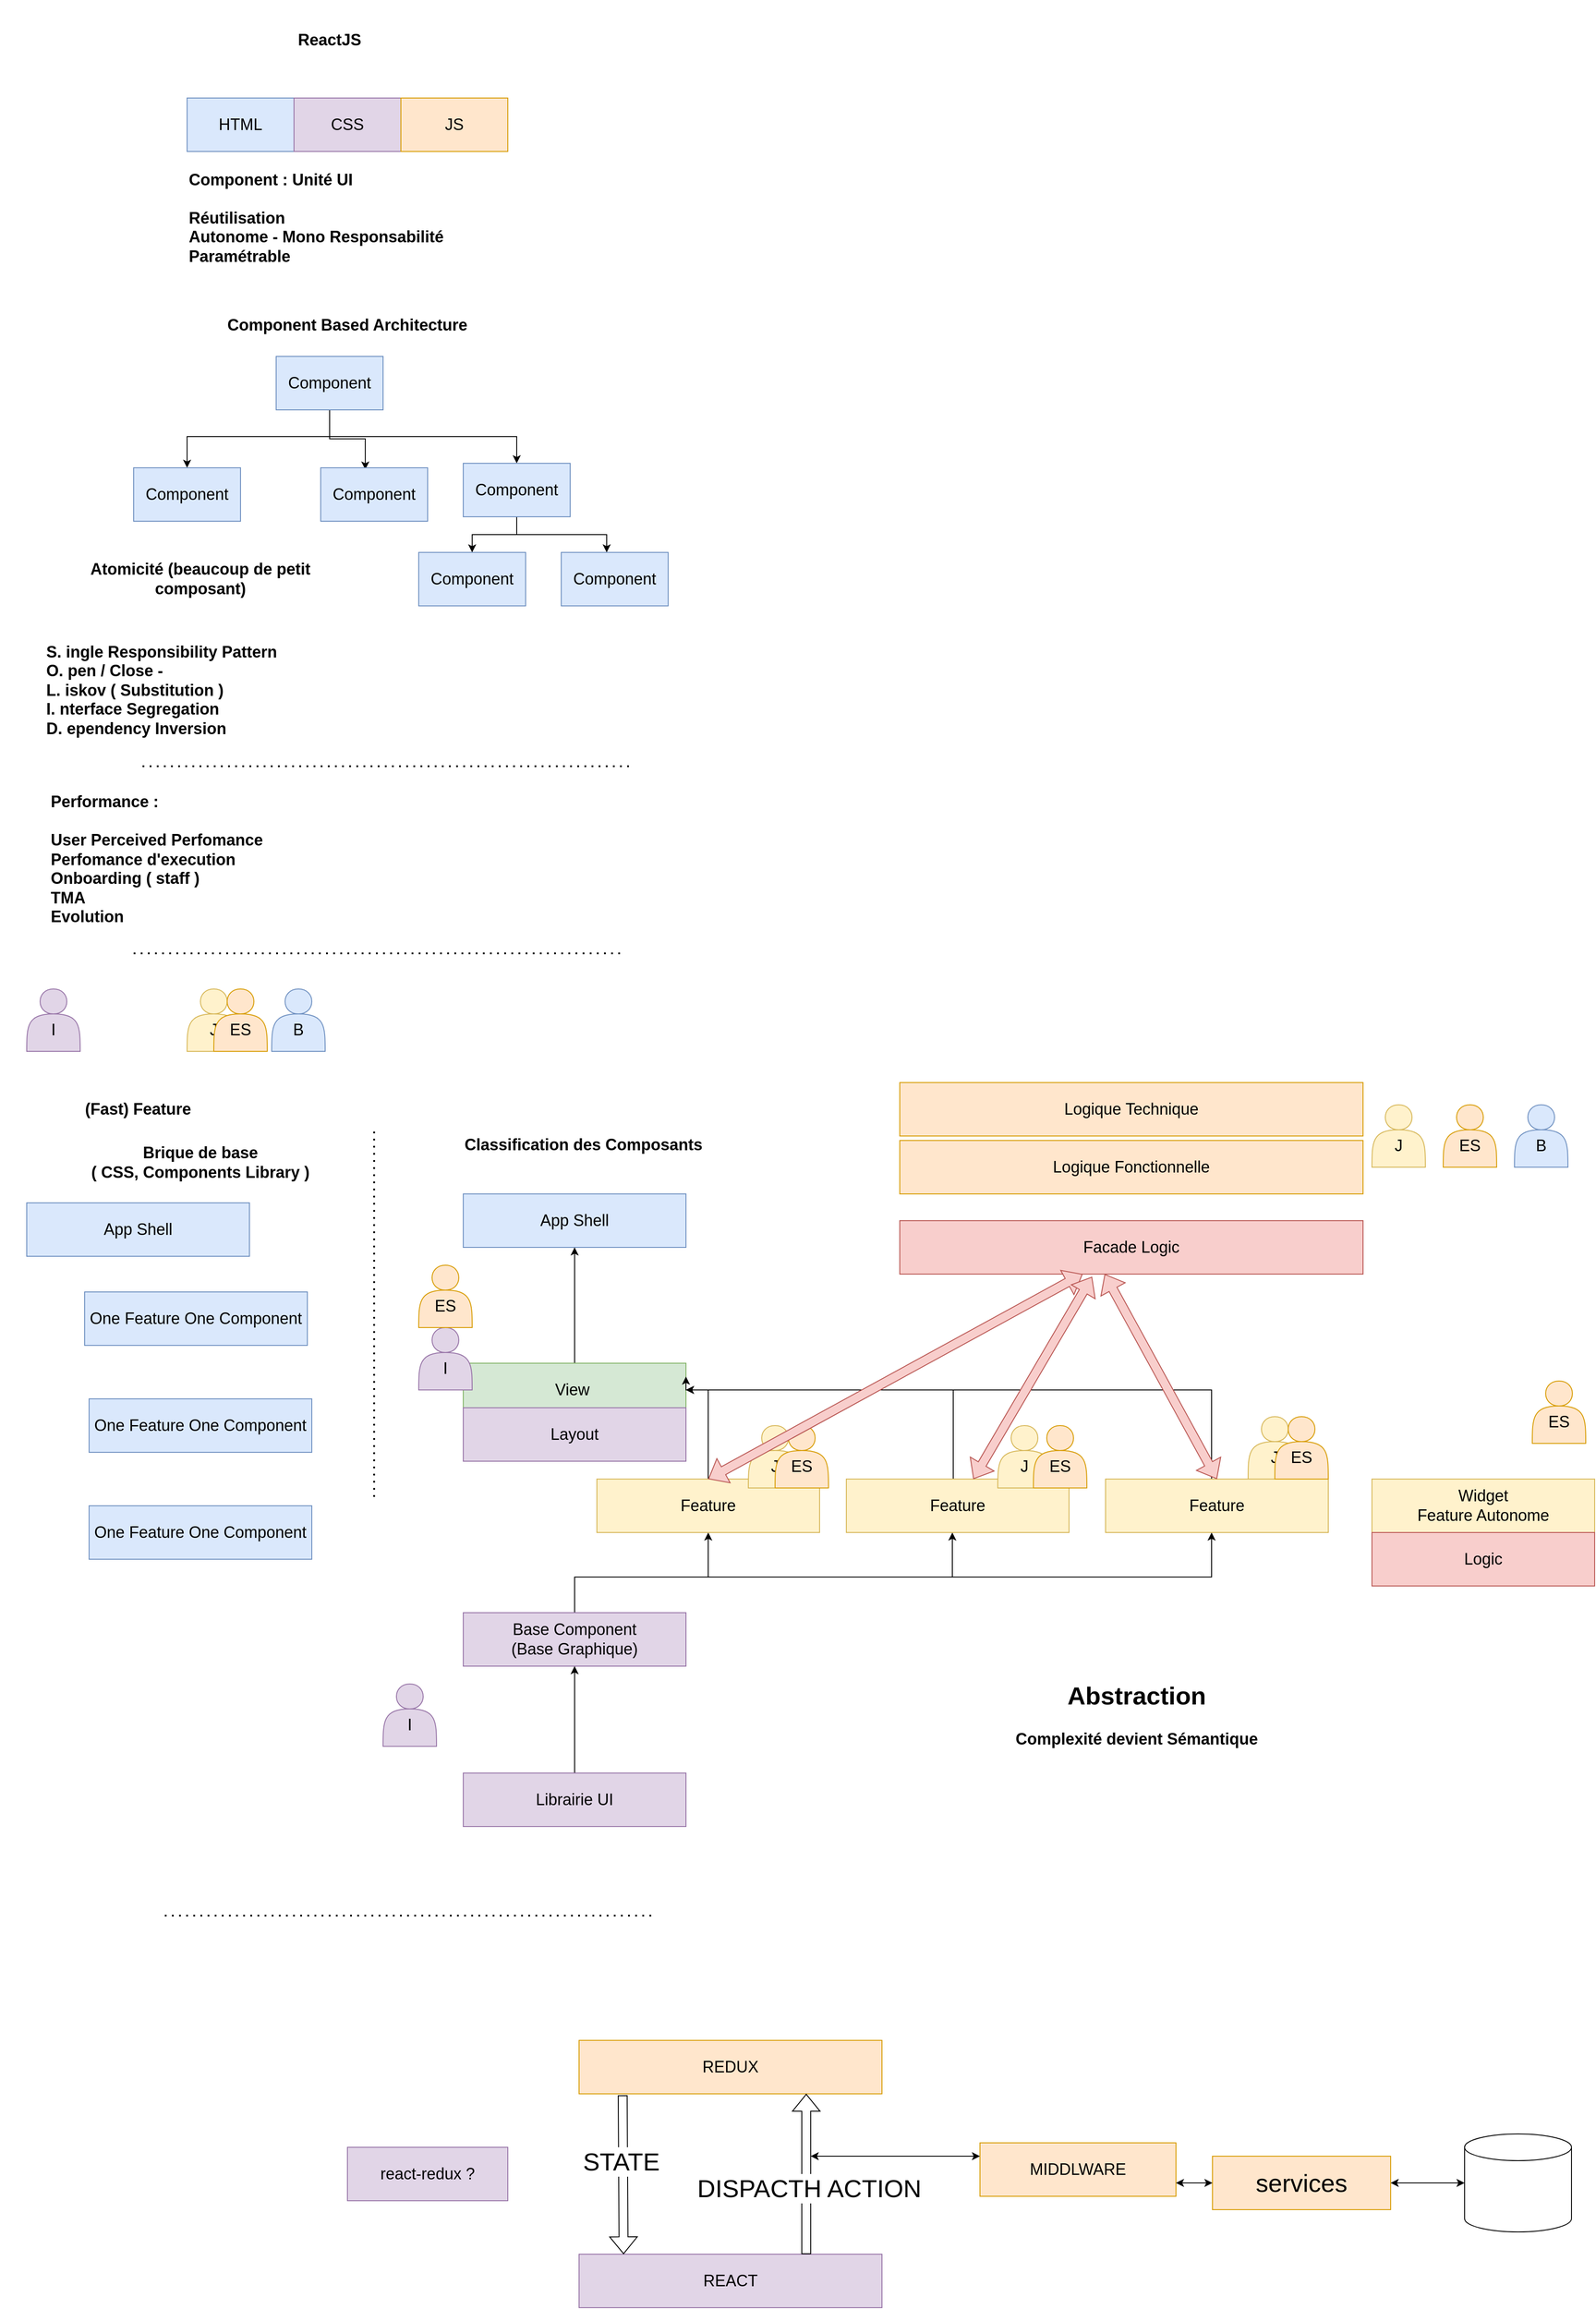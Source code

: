 <mxfile version="20.0.4" type="device"><diagram id="Sb9-hciK0uMaBPXBylCd" name="Page-1"><mxGraphModel dx="1574" dy="877" grid="1" gridSize="10" guides="1" tooltips="1" connect="1" arrows="1" fold="1" page="1" pageScale="1" pageWidth="827" pageHeight="1169" math="0" shadow="0"><root><mxCell id="0"/><mxCell id="1" parent="0"/><mxCell id="Fx3yjLIkh6VcF6RJ-yZl-1" value="ReactJS" style="text;html=1;strokeColor=none;fillColor=none;align=center;verticalAlign=middle;whiteSpace=wrap;rounded=0;fontSize=18;fontStyle=1" parent="1" vertex="1"><mxGeometry x="300" width="140" height="90" as="geometry"/></mxCell><mxCell id="Fx3yjLIkh6VcF6RJ-yZl-2" value="HTML" style="rounded=0;whiteSpace=wrap;html=1;fontSize=18;fillColor=#dae8fc;strokeColor=#6c8ebf;" parent="1" vertex="1"><mxGeometry x="210" y="110" width="120" height="60" as="geometry"/></mxCell><mxCell id="Fx3yjLIkh6VcF6RJ-yZl-3" value="CSS" style="rounded=0;whiteSpace=wrap;html=1;fontSize=18;fillColor=#e1d5e7;strokeColor=#9673a6;" parent="1" vertex="1"><mxGeometry x="330" y="110" width="120" height="60" as="geometry"/></mxCell><mxCell id="Fx3yjLIkh6VcF6RJ-yZl-4" value="JS" style="rounded=0;whiteSpace=wrap;html=1;fontSize=18;fillColor=#ffe6cc;strokeColor=#d79b00;" parent="1" vertex="1"><mxGeometry x="450" y="110" width="120" height="60" as="geometry"/></mxCell><mxCell id="Fx3yjLIkh6VcF6RJ-yZl-5" value="Component : Unité UI&lt;br&gt;&lt;br&gt;Réutilisation&lt;br&gt;Autonome - Mono Responsabilité&lt;br&gt;Paramétrable" style="text;html=1;strokeColor=none;fillColor=none;align=left;verticalAlign=middle;whiteSpace=wrap;rounded=0;fontSize=18;fontStyle=1" parent="1" vertex="1"><mxGeometry x="210" y="200" width="380" height="90" as="geometry"/></mxCell><mxCell id="Fx3yjLIkh6VcF6RJ-yZl-6" value="Component Based Architecture" style="text;html=1;strokeColor=none;fillColor=none;align=center;verticalAlign=middle;whiteSpace=wrap;rounded=0;fontSize=18;fontStyle=1" parent="1" vertex="1"><mxGeometry x="235" y="320" width="310" height="90" as="geometry"/></mxCell><mxCell id="Fx3yjLIkh6VcF6RJ-yZl-13" style="edgeStyle=orthogonalEdgeStyle;rounded=0;orthogonalLoop=1;jettySize=auto;html=1;fontSize=18;" parent="1" source="Fx3yjLIkh6VcF6RJ-yZl-7" target="Fx3yjLIkh6VcF6RJ-yZl-8" edge="1"><mxGeometry relative="1" as="geometry"><Array as="points"><mxPoint x="370" y="490"/><mxPoint x="210" y="490"/></Array></mxGeometry></mxCell><mxCell id="Fx3yjLIkh6VcF6RJ-yZl-14" style="edgeStyle=orthogonalEdgeStyle;rounded=0;orthogonalLoop=1;jettySize=auto;html=1;entryX=0.417;entryY=0.033;entryDx=0;entryDy=0;entryPerimeter=0;fontSize=18;" parent="1" source="Fx3yjLIkh6VcF6RJ-yZl-7" target="Fx3yjLIkh6VcF6RJ-yZl-9" edge="1"><mxGeometry relative="1" as="geometry"/></mxCell><mxCell id="Fx3yjLIkh6VcF6RJ-yZl-15" style="edgeStyle=orthogonalEdgeStyle;rounded=0;orthogonalLoop=1;jettySize=auto;html=1;exitX=0.5;exitY=1;exitDx=0;exitDy=0;fontSize=18;" parent="1" source="Fx3yjLIkh6VcF6RJ-yZl-7" target="Fx3yjLIkh6VcF6RJ-yZl-10" edge="1"><mxGeometry relative="1" as="geometry"><Array as="points"><mxPoint x="370" y="490"/><mxPoint x="580" y="490"/></Array></mxGeometry></mxCell><mxCell id="Fx3yjLIkh6VcF6RJ-yZl-7" value="Component" style="rounded=0;whiteSpace=wrap;html=1;fontSize=18;fillColor=#dae8fc;strokeColor=#6c8ebf;" parent="1" vertex="1"><mxGeometry x="310" y="400" width="120" height="60" as="geometry"/></mxCell><mxCell id="Fx3yjLIkh6VcF6RJ-yZl-8" value="Component" style="rounded=0;whiteSpace=wrap;html=1;fontSize=18;fillColor=#dae8fc;strokeColor=#6c8ebf;" parent="1" vertex="1"><mxGeometry x="150" y="525" width="120" height="60" as="geometry"/></mxCell><mxCell id="Fx3yjLIkh6VcF6RJ-yZl-9" value="Component" style="rounded=0;whiteSpace=wrap;html=1;fontSize=18;fillColor=#dae8fc;strokeColor=#6c8ebf;" parent="1" vertex="1"><mxGeometry x="360" y="525" width="120" height="60" as="geometry"/></mxCell><mxCell id="Fx3yjLIkh6VcF6RJ-yZl-16" style="edgeStyle=orthogonalEdgeStyle;rounded=0;orthogonalLoop=1;jettySize=auto;html=1;exitX=0.5;exitY=1;exitDx=0;exitDy=0;entryX=0.5;entryY=0;entryDx=0;entryDy=0;fontSize=18;" parent="1" source="Fx3yjLIkh6VcF6RJ-yZl-10" target="Fx3yjLIkh6VcF6RJ-yZl-11" edge="1"><mxGeometry relative="1" as="geometry"/></mxCell><mxCell id="Fx3yjLIkh6VcF6RJ-yZl-17" style="edgeStyle=orthogonalEdgeStyle;rounded=0;orthogonalLoop=1;jettySize=auto;html=1;exitX=0.5;exitY=1;exitDx=0;exitDy=0;entryX=0.425;entryY=0;entryDx=0;entryDy=0;entryPerimeter=0;fontSize=18;" parent="1" source="Fx3yjLIkh6VcF6RJ-yZl-10" target="Fx3yjLIkh6VcF6RJ-yZl-12" edge="1"><mxGeometry relative="1" as="geometry"/></mxCell><mxCell id="Fx3yjLIkh6VcF6RJ-yZl-10" value="Component" style="rounded=0;whiteSpace=wrap;html=1;fontSize=18;fillColor=#dae8fc;strokeColor=#6c8ebf;" parent="1" vertex="1"><mxGeometry x="520" y="520" width="120" height="60" as="geometry"/></mxCell><mxCell id="Fx3yjLIkh6VcF6RJ-yZl-11" value="Component" style="rounded=0;whiteSpace=wrap;html=1;fontSize=18;fillColor=#dae8fc;strokeColor=#6c8ebf;" parent="1" vertex="1"><mxGeometry x="470" y="620" width="120" height="60" as="geometry"/></mxCell><mxCell id="Fx3yjLIkh6VcF6RJ-yZl-12" value="Component" style="rounded=0;whiteSpace=wrap;html=1;fontSize=18;fillColor=#dae8fc;strokeColor=#6c8ebf;" parent="1" vertex="1"><mxGeometry x="630" y="620" width="120" height="60" as="geometry"/></mxCell><mxCell id="Fx3yjLIkh6VcF6RJ-yZl-18" value="Atomicité (beaucoup de petit composant)" style="text;html=1;strokeColor=none;fillColor=none;align=center;verticalAlign=middle;whiteSpace=wrap;rounded=0;fontSize=18;fontStyle=1" parent="1" vertex="1"><mxGeometry x="70" y="605" width="310" height="90" as="geometry"/></mxCell><mxCell id="Fx3yjLIkh6VcF6RJ-yZl-19" value="S. ingle Responsibility Pattern&lt;br&gt;O. pen / Close -&amp;nbsp;&lt;br&gt;L. iskov ( Substitution )&amp;nbsp;&lt;br&gt;I. nterface Segregation&lt;br&gt;D. ependency Inversion" style="text;html=1;strokeColor=none;fillColor=none;align=left;verticalAlign=middle;whiteSpace=wrap;rounded=0;fontSize=18;fontStyle=1" parent="1" vertex="1"><mxGeometry x="50" y="730" width="310" height="90" as="geometry"/></mxCell><mxCell id="Fx3yjLIkh6VcF6RJ-yZl-20" value="" style="endArrow=none;dashed=1;html=1;dashPattern=1 3;strokeWidth=2;rounded=0;fontSize=18;" parent="1" edge="1"><mxGeometry width="50" height="50" relative="1" as="geometry"><mxPoint x="160" y="860" as="sourcePoint"/><mxPoint x="710" y="860" as="targetPoint"/></mxGeometry></mxCell><mxCell id="Fx3yjLIkh6VcF6RJ-yZl-21" value="Performance :&lt;br&gt;&lt;br&gt;User Perceived Perfomance&lt;br&gt;Perfomance d'execution&lt;br&gt;Onboarding ( staff )&amp;nbsp;&lt;br&gt;TMA&lt;br&gt;Evolution" style="text;html=1;strokeColor=none;fillColor=none;align=left;verticalAlign=middle;whiteSpace=wrap;rounded=0;fontSize=18;fontStyle=1" parent="1" vertex="1"><mxGeometry x="55" y="880" width="310" height="170" as="geometry"/></mxCell><mxCell id="Fx3yjLIkh6VcF6RJ-yZl-22" value="" style="endArrow=none;dashed=1;html=1;dashPattern=1 3;strokeWidth=2;rounded=0;fontSize=18;" parent="1" edge="1"><mxGeometry width="50" height="50" relative="1" as="geometry"><mxPoint x="150" y="1070" as="sourcePoint"/><mxPoint x="700" y="1070" as="targetPoint"/></mxGeometry></mxCell><mxCell id="Fx3yjLIkh6VcF6RJ-yZl-23" value="&lt;br&gt;J" style="shape=actor;whiteSpace=wrap;html=1;fontSize=18;fillColor=#fff2cc;strokeColor=#d6b656;" parent="1" vertex="1"><mxGeometry x="210" y="1110" width="60" height="70" as="geometry"/></mxCell><mxCell id="Fx3yjLIkh6VcF6RJ-yZl-24" value="&lt;br&gt;I" style="shape=actor;whiteSpace=wrap;html=1;fontSize=18;fillColor=#e1d5e7;strokeColor=#9673a6;" parent="1" vertex="1"><mxGeometry x="30" y="1110" width="60" height="70" as="geometry"/></mxCell><mxCell id="Fx3yjLIkh6VcF6RJ-yZl-25" value="&lt;br&gt;ES" style="shape=actor;whiteSpace=wrap;html=1;fontSize=18;fillColor=#ffe6cc;strokeColor=#d79b00;" parent="1" vertex="1"><mxGeometry x="240" y="1110" width="60" height="70" as="geometry"/></mxCell><mxCell id="Fx3yjLIkh6VcF6RJ-yZl-26" value="&lt;br&gt;B" style="shape=actor;whiteSpace=wrap;html=1;fontSize=18;fillColor=#dae8fc;strokeColor=#6c8ebf;" parent="1" vertex="1"><mxGeometry x="305" y="1110" width="60" height="70" as="geometry"/></mxCell><mxCell id="Fx3yjLIkh6VcF6RJ-yZl-27" value="Classification des Composants" style="text;html=1;strokeColor=none;fillColor=none;align=center;verticalAlign=middle;whiteSpace=wrap;rounded=0;fontSize=18;fontStyle=1" parent="1" vertex="1"><mxGeometry x="500" y="1240" width="310" height="90" as="geometry"/></mxCell><mxCell id="Fx3yjLIkh6VcF6RJ-yZl-28" value="(Fast) Feature" style="text;html=1;strokeColor=none;fillColor=none;align=center;verticalAlign=middle;whiteSpace=wrap;rounded=0;fontSize=18;fontStyle=1" parent="1" vertex="1"><mxGeometry y="1200" width="310" height="90" as="geometry"/></mxCell><mxCell id="Fx3yjLIkh6VcF6RJ-yZl-29" value="" style="endArrow=none;dashed=1;html=1;dashPattern=1 3;strokeWidth=2;rounded=0;fontSize=18;" parent="1" edge="1"><mxGeometry width="50" height="50" relative="1" as="geometry"><mxPoint x="420" y="1680" as="sourcePoint"/><mxPoint x="420" y="1270" as="targetPoint"/></mxGeometry></mxCell><mxCell id="Fx3yjLIkh6VcF6RJ-yZl-30" value="Brique de base &lt;br&gt;( CSS, Components Library )" style="text;html=1;strokeColor=none;fillColor=none;align=center;verticalAlign=middle;whiteSpace=wrap;rounded=0;fontSize=18;fontStyle=1" parent="1" vertex="1"><mxGeometry x="100" y="1260" width="250" height="90" as="geometry"/></mxCell><mxCell id="Fx3yjLIkh6VcF6RJ-yZl-31" value="One Feature One Component" style="rounded=0;whiteSpace=wrap;html=1;fontSize=18;fillColor=#dae8fc;strokeColor=#6c8ebf;" parent="1" vertex="1"><mxGeometry x="95" y="1450" width="250" height="60" as="geometry"/></mxCell><mxCell id="Fx3yjLIkh6VcF6RJ-yZl-32" value="One Feature One Component" style="rounded=0;whiteSpace=wrap;html=1;fontSize=18;fillColor=#dae8fc;strokeColor=#6c8ebf;" parent="1" vertex="1"><mxGeometry x="100" y="1570" width="250" height="60" as="geometry"/></mxCell><mxCell id="Fx3yjLIkh6VcF6RJ-yZl-33" value="One Feature One Component" style="rounded=0;whiteSpace=wrap;html=1;fontSize=18;fillColor=#dae8fc;strokeColor=#6c8ebf;" parent="1" vertex="1"><mxGeometry x="100" y="1690" width="250" height="60" as="geometry"/></mxCell><mxCell id="Fx3yjLIkh6VcF6RJ-yZl-34" value="App Shell" style="rounded=0;whiteSpace=wrap;html=1;fontSize=18;fillColor=#dae8fc;strokeColor=#6c8ebf;" parent="1" vertex="1"><mxGeometry x="30" y="1350" width="250" height="60" as="geometry"/></mxCell><mxCell id="Fx3yjLIkh6VcF6RJ-yZl-35" value="App Shell" style="rounded=0;whiteSpace=wrap;html=1;fontSize=18;fillColor=#dae8fc;strokeColor=#6c8ebf;" parent="1" vertex="1"><mxGeometry x="520" y="1340" width="250" height="60" as="geometry"/></mxCell><mxCell id="Fx3yjLIkh6VcF6RJ-yZl-42" style="edgeStyle=orthogonalEdgeStyle;rounded=0;orthogonalLoop=1;jettySize=auto;html=1;entryX=0.5;entryY=1;entryDx=0;entryDy=0;fontSize=18;" parent="1" source="Fx3yjLIkh6VcF6RJ-yZl-36" target="Fx3yjLIkh6VcF6RJ-yZl-41" edge="1"><mxGeometry relative="1" as="geometry"><Array as="points"><mxPoint x="645" y="1770"/><mxPoint x="795" y="1770"/></Array></mxGeometry></mxCell><mxCell id="Fx3yjLIkh6VcF6RJ-yZl-44" style="edgeStyle=orthogonalEdgeStyle;rounded=0;orthogonalLoop=1;jettySize=auto;html=1;entryX=0.476;entryY=1;entryDx=0;entryDy=0;entryPerimeter=0;fontSize=18;" parent="1" source="Fx3yjLIkh6VcF6RJ-yZl-36" target="Fx3yjLIkh6VcF6RJ-yZl-43" edge="1"><mxGeometry relative="1" as="geometry"><Array as="points"><mxPoint x="645" y="1770"/><mxPoint x="1069" y="1770"/></Array></mxGeometry></mxCell><mxCell id="Fx3yjLIkh6VcF6RJ-yZl-52" style="edgeStyle=orthogonalEdgeStyle;rounded=0;orthogonalLoop=1;jettySize=auto;html=1;exitX=0.5;exitY=0;exitDx=0;exitDy=0;entryX=0.476;entryY=1;entryDx=0;entryDy=0;entryPerimeter=0;fontSize=18;" parent="1" source="Fx3yjLIkh6VcF6RJ-yZl-36" target="Fx3yjLIkh6VcF6RJ-yZl-51" edge="1"><mxGeometry relative="1" as="geometry"><Array as="points"><mxPoint x="645" y="1770"/><mxPoint x="1360" y="1770"/></Array></mxGeometry></mxCell><mxCell id="Fx3yjLIkh6VcF6RJ-yZl-36" value="Base Component&lt;br&gt;(Base Graphique)" style="rounded=0;whiteSpace=wrap;html=1;fontSize=18;fillColor=#e1d5e7;strokeColor=#9673a6;" parent="1" vertex="1"><mxGeometry x="520" y="1810" width="250" height="60" as="geometry"/></mxCell><mxCell id="Fx3yjLIkh6VcF6RJ-yZl-38" style="edgeStyle=orthogonalEdgeStyle;rounded=0;orthogonalLoop=1;jettySize=auto;html=1;entryX=0.5;entryY=1;entryDx=0;entryDy=0;fontSize=18;" parent="1" source="Fx3yjLIkh6VcF6RJ-yZl-37" target="Fx3yjLIkh6VcF6RJ-yZl-36" edge="1"><mxGeometry relative="1" as="geometry"/></mxCell><mxCell id="Fx3yjLIkh6VcF6RJ-yZl-37" value="Librairie UI" style="rounded=0;whiteSpace=wrap;html=1;fontSize=18;fillColor=#e1d5e7;strokeColor=#9673a6;" parent="1" vertex="1"><mxGeometry x="520" y="1990" width="250" height="60" as="geometry"/></mxCell><mxCell id="Fx3yjLIkh6VcF6RJ-yZl-39" value="&lt;br&gt;I" style="shape=actor;whiteSpace=wrap;html=1;fontSize=18;fillColor=#e1d5e7;strokeColor=#9673a6;" parent="1" vertex="1"><mxGeometry x="430" y="1890" width="60" height="70" as="geometry"/></mxCell><mxCell id="Fx3yjLIkh6VcF6RJ-yZl-47" style="edgeStyle=orthogonalEdgeStyle;rounded=0;orthogonalLoop=1;jettySize=auto;html=1;entryX=0.5;entryY=1;entryDx=0;entryDy=0;fontSize=18;" parent="1" source="Fx3yjLIkh6VcF6RJ-yZl-40" target="Fx3yjLIkh6VcF6RJ-yZl-35" edge="1"><mxGeometry relative="1" as="geometry"/></mxCell><mxCell id="Fx3yjLIkh6VcF6RJ-yZl-40" value="View&amp;nbsp;" style="rounded=0;whiteSpace=wrap;html=1;fontSize=18;fillColor=#d5e8d4;strokeColor=#82b366;" parent="1" vertex="1"><mxGeometry x="520" y="1530" width="250" height="60" as="geometry"/></mxCell><mxCell id="Fx3yjLIkh6VcF6RJ-yZl-45" style="edgeStyle=orthogonalEdgeStyle;rounded=0;orthogonalLoop=1;jettySize=auto;html=1;entryX=1;entryY=0.5;entryDx=0;entryDy=0;fontSize=18;" parent="1" source="Fx3yjLIkh6VcF6RJ-yZl-41" target="Fx3yjLIkh6VcF6RJ-yZl-40" edge="1"><mxGeometry relative="1" as="geometry"/></mxCell><mxCell id="Fx3yjLIkh6VcF6RJ-yZl-41" value="Feature" style="rounded=0;whiteSpace=wrap;html=1;fontSize=18;fillColor=#fff2cc;strokeColor=#d6b656;" parent="1" vertex="1"><mxGeometry x="670" y="1660" width="250" height="60" as="geometry"/></mxCell><mxCell id="Fx3yjLIkh6VcF6RJ-yZl-46" style="edgeStyle=orthogonalEdgeStyle;rounded=0;orthogonalLoop=1;jettySize=auto;html=1;entryX=1;entryY=0.5;entryDx=0;entryDy=0;fontSize=18;" parent="1" source="Fx3yjLIkh6VcF6RJ-yZl-43" target="Fx3yjLIkh6VcF6RJ-yZl-40" edge="1"><mxGeometry relative="1" as="geometry"><Array as="points"><mxPoint x="1070" y="1560"/></Array></mxGeometry></mxCell><mxCell id="Fx3yjLIkh6VcF6RJ-yZl-43" value="Feature" style="rounded=0;whiteSpace=wrap;html=1;fontSize=18;fillColor=#fff2cc;strokeColor=#d6b656;" parent="1" vertex="1"><mxGeometry x="950" y="1660" width="250" height="60" as="geometry"/></mxCell><mxCell id="Fx3yjLIkh6VcF6RJ-yZl-48" value="&lt;br&gt;I" style="shape=actor;whiteSpace=wrap;html=1;fontSize=18;fillColor=#e1d5e7;strokeColor=#9673a6;" parent="1" vertex="1"><mxGeometry x="470" y="1490" width="60" height="70" as="geometry"/></mxCell><mxCell id="Fx3yjLIkh6VcF6RJ-yZl-49" value="Layout" style="rounded=0;whiteSpace=wrap;html=1;fontSize=18;fillColor=#e1d5e7;strokeColor=#9673a6;" parent="1" vertex="1"><mxGeometry x="520" y="1580" width="250" height="60" as="geometry"/></mxCell><mxCell id="Fx3yjLIkh6VcF6RJ-yZl-50" value="&lt;br&gt;ES" style="shape=actor;whiteSpace=wrap;html=1;fontSize=18;fillColor=#ffe6cc;strokeColor=#d79b00;" parent="1" vertex="1"><mxGeometry x="470" y="1420" width="60" height="70" as="geometry"/></mxCell><mxCell id="Fx3yjLIkh6VcF6RJ-yZl-53" style="edgeStyle=orthogonalEdgeStyle;rounded=0;orthogonalLoop=1;jettySize=auto;html=1;entryX=1;entryY=0.25;entryDx=0;entryDy=0;fontSize=18;" parent="1" source="Fx3yjLIkh6VcF6RJ-yZl-51" target="Fx3yjLIkh6VcF6RJ-yZl-40" edge="1"><mxGeometry relative="1" as="geometry"><Array as="points"><mxPoint x="1360" y="1560"/><mxPoint x="770" y="1560"/></Array></mxGeometry></mxCell><mxCell id="Fx3yjLIkh6VcF6RJ-yZl-51" value="Feature" style="rounded=0;whiteSpace=wrap;html=1;fontSize=18;fillColor=#fff2cc;strokeColor=#d6b656;" parent="1" vertex="1"><mxGeometry x="1241" y="1660" width="250" height="60" as="geometry"/></mxCell><mxCell id="Fx3yjLIkh6VcF6RJ-yZl-54" value="Widget &lt;br&gt;Feature Autonome" style="rounded=0;whiteSpace=wrap;html=1;fontSize=18;fillColor=#fff2cc;strokeColor=#d6b656;" parent="1" vertex="1"><mxGeometry x="1540" y="1660" width="250" height="60" as="geometry"/></mxCell><mxCell id="Fx3yjLIkh6VcF6RJ-yZl-55" value="&lt;br&gt;ES" style="shape=actor;whiteSpace=wrap;html=1;fontSize=18;fillColor=#ffe6cc;strokeColor=#d79b00;" parent="1" vertex="1"><mxGeometry x="1720" y="1550" width="60" height="70" as="geometry"/></mxCell><mxCell id="Fx3yjLIkh6VcF6RJ-yZl-56" value="Logic" style="rounded=0;whiteSpace=wrap;html=1;fontSize=18;fillColor=#f8cecc;strokeColor=#b85450;" parent="1" vertex="1"><mxGeometry x="1540" y="1720" width="250" height="60" as="geometry"/></mxCell><mxCell id="Fx3yjLIkh6VcF6RJ-yZl-57" value="Facade Logic" style="rounded=0;whiteSpace=wrap;html=1;fontSize=18;fillColor=#f8cecc;strokeColor=#b85450;" parent="1" vertex="1"><mxGeometry x="1010" y="1370" width="520" height="60" as="geometry"/></mxCell><mxCell id="Fx3yjLIkh6VcF6RJ-yZl-58" value="&lt;br&gt;J" style="shape=actor;whiteSpace=wrap;html=1;fontSize=18;fillColor=#fff2cc;strokeColor=#d6b656;" parent="1" vertex="1"><mxGeometry x="840" y="1600" width="60" height="70" as="geometry"/></mxCell><mxCell id="Fx3yjLIkh6VcF6RJ-yZl-59" value="&lt;br&gt;ES" style="shape=actor;whiteSpace=wrap;html=1;fontSize=18;fillColor=#ffe6cc;strokeColor=#d79b00;" parent="1" vertex="1"><mxGeometry x="870" y="1600" width="60" height="70" as="geometry"/></mxCell><mxCell id="Fx3yjLIkh6VcF6RJ-yZl-60" value="&lt;br&gt;J" style="shape=actor;whiteSpace=wrap;html=1;fontSize=18;fillColor=#fff2cc;strokeColor=#d6b656;" parent="1" vertex="1"><mxGeometry x="1120" y="1600" width="60" height="70" as="geometry"/></mxCell><mxCell id="Fx3yjLIkh6VcF6RJ-yZl-61" value="&lt;br&gt;ES" style="shape=actor;whiteSpace=wrap;html=1;fontSize=18;fillColor=#ffe6cc;strokeColor=#d79b00;" parent="1" vertex="1"><mxGeometry x="1160" y="1600" width="60" height="70" as="geometry"/></mxCell><mxCell id="Fx3yjLIkh6VcF6RJ-yZl-62" value="&lt;br&gt;J" style="shape=actor;whiteSpace=wrap;html=1;fontSize=18;fillColor=#fff2cc;strokeColor=#d6b656;" parent="1" vertex="1"><mxGeometry x="1401" y="1590" width="60" height="70" as="geometry"/></mxCell><mxCell id="Fx3yjLIkh6VcF6RJ-yZl-63" value="&lt;br&gt;ES" style="shape=actor;whiteSpace=wrap;html=1;fontSize=18;fillColor=#ffe6cc;strokeColor=#d79b00;" parent="1" vertex="1"><mxGeometry x="1431" y="1590" width="60" height="70" as="geometry"/></mxCell><mxCell id="Fx3yjLIkh6VcF6RJ-yZl-64" value="Logique Fonctionnelle" style="rounded=0;whiteSpace=wrap;html=1;fontSize=18;fillColor=#ffe6cc;strokeColor=#d79b00;" parent="1" vertex="1"><mxGeometry x="1010" y="1280" width="520" height="60" as="geometry"/></mxCell><mxCell id="Fx3yjLIkh6VcF6RJ-yZl-65" value="Logique Technique" style="rounded=0;whiteSpace=wrap;html=1;fontSize=18;fillColor=#ffe6cc;strokeColor=#d79b00;" parent="1" vertex="1"><mxGeometry x="1010" y="1215" width="520" height="60" as="geometry"/></mxCell><mxCell id="Fx3yjLIkh6VcF6RJ-yZl-66" value="&lt;br&gt;ES" style="shape=actor;whiteSpace=wrap;html=1;fontSize=18;fillColor=#ffe6cc;strokeColor=#d79b00;" parent="1" vertex="1"><mxGeometry x="1620" y="1240" width="60" height="70" as="geometry"/></mxCell><mxCell id="Fx3yjLIkh6VcF6RJ-yZl-67" value="&lt;br&gt;B" style="shape=actor;whiteSpace=wrap;html=1;fontSize=18;fillColor=#dae8fc;strokeColor=#6c8ebf;" parent="1" vertex="1"><mxGeometry x="1700" y="1240" width="60" height="70" as="geometry"/></mxCell><mxCell id="Fx3yjLIkh6VcF6RJ-yZl-68" value="&lt;br&gt;J" style="shape=actor;whiteSpace=wrap;html=1;fontSize=18;fillColor=#fff2cc;strokeColor=#d6b656;" parent="1" vertex="1"><mxGeometry x="1540" y="1240" width="60" height="70" as="geometry"/></mxCell><mxCell id="Fx3yjLIkh6VcF6RJ-yZl-71" value="" style="shape=flexArrow;endArrow=classic;startArrow=classic;html=1;rounded=0;fontSize=18;fillColor=#f8cecc;strokeColor=#b85450;exitX=0.5;exitY=0;exitDx=0;exitDy=0;" parent="1" source="Fx3yjLIkh6VcF6RJ-yZl-41" target="Fx3yjLIkh6VcF6RJ-yZl-57" edge="1"><mxGeometry width="100" height="100" relative="1" as="geometry"><mxPoint x="970" y="1610" as="sourcePoint"/><mxPoint x="1070" y="1510" as="targetPoint"/></mxGeometry></mxCell><mxCell id="Fx3yjLIkh6VcF6RJ-yZl-72" value="" style="shape=flexArrow;endArrow=classic;startArrow=classic;html=1;rounded=0;fontSize=18;fillColor=#f8cecc;strokeColor=#b85450;entryX=0.415;entryY=1.05;entryDx=0;entryDy=0;entryPerimeter=0;" parent="1" source="Fx3yjLIkh6VcF6RJ-yZl-43" target="Fx3yjLIkh6VcF6RJ-yZl-57" edge="1"><mxGeometry width="100" height="100" relative="1" as="geometry"><mxPoint x="805" y="1670" as="sourcePoint"/><mxPoint x="1225.192" y="1440" as="targetPoint"/></mxGeometry></mxCell><mxCell id="Fx3yjLIkh6VcF6RJ-yZl-73" value="" style="shape=flexArrow;endArrow=classic;startArrow=classic;html=1;rounded=0;fontSize=18;fillColor=#f8cecc;strokeColor=#b85450;exitX=0.5;exitY=0;exitDx=0;exitDy=0;" parent="1" source="Fx3yjLIkh6VcF6RJ-yZl-51" edge="1"><mxGeometry width="100" height="100" relative="1" as="geometry"><mxPoint x="1103.023" y="1670" as="sourcePoint"/><mxPoint x="1240" y="1430" as="targetPoint"/></mxGeometry></mxCell><mxCell id="Fx3yjLIkh6VcF6RJ-yZl-74" value="&lt;font style=&quot;font-size: 28px;&quot;&gt;Abstraction&lt;br&gt;&lt;/font&gt;&lt;br&gt;Complexité devient Sémantique" style="text;html=1;strokeColor=none;fillColor=none;align=center;verticalAlign=middle;whiteSpace=wrap;rounded=0;fontSize=18;fontStyle=1" parent="1" vertex="1"><mxGeometry x="1121" y="1880" width="310" height="90" as="geometry"/></mxCell><mxCell id="AIFhksIEJNHwu2Vmg_aA-1" value="" style="endArrow=none;dashed=1;html=1;dashPattern=1 3;strokeWidth=2;rounded=0;fontSize=18;" edge="1" parent="1"><mxGeometry width="50" height="50" relative="1" as="geometry"><mxPoint x="185" y="2150" as="sourcePoint"/><mxPoint x="735" y="2150" as="targetPoint"/></mxGeometry></mxCell><mxCell id="AIFhksIEJNHwu2Vmg_aA-2" value="REACT" style="rounded=0;whiteSpace=wrap;html=1;fontSize=18;fillColor=#e1d5e7;strokeColor=#9673a6;" vertex="1" parent="1"><mxGeometry x="650" y="2530" width="340" height="60" as="geometry"/></mxCell><mxCell id="AIFhksIEJNHwu2Vmg_aA-3" value="REDUX" style="rounded=0;whiteSpace=wrap;html=1;fontSize=18;fillColor=#ffe6cc;strokeColor=#d79b00;" vertex="1" parent="1"><mxGeometry x="650" y="2290" width="340" height="60" as="geometry"/></mxCell><mxCell id="AIFhksIEJNHwu2Vmg_aA-4" value="react-redux ?" style="rounded=0;whiteSpace=wrap;html=1;fontSize=18;fillColor=#e1d5e7;strokeColor=#9673a6;" vertex="1" parent="1"><mxGeometry x="390" y="2410" width="180" height="60" as="geometry"/></mxCell><mxCell id="AIFhksIEJNHwu2Vmg_aA-5" value="" style="shape=flexArrow;endArrow=classic;html=1;rounded=0;fontSize=28;exitX=0.144;exitY=1.026;exitDx=0;exitDy=0;entryX=0.147;entryY=0;entryDx=0;entryDy=0;entryPerimeter=0;exitPerimeter=0;" edge="1" parent="1" source="AIFhksIEJNHwu2Vmg_aA-3" target="AIFhksIEJNHwu2Vmg_aA-2"><mxGeometry width="50" height="50" relative="1" as="geometry"><mxPoint x="930" y="2390" as="sourcePoint"/><mxPoint x="980" y="2340" as="targetPoint"/></mxGeometry></mxCell><mxCell id="AIFhksIEJNHwu2Vmg_aA-6" value="STATE" style="edgeLabel;html=1;align=center;verticalAlign=middle;resizable=0;points=[];fontSize=28;" vertex="1" connectable="0" parent="AIFhksIEJNHwu2Vmg_aA-5"><mxGeometry x="-0.173" y="-3" relative="1" as="geometry"><mxPoint as="offset"/></mxGeometry></mxCell><mxCell id="AIFhksIEJNHwu2Vmg_aA-7" value="" style="shape=flexArrow;endArrow=classic;html=1;rounded=0;fontSize=28;exitX=0.75;exitY=0;exitDx=0;exitDy=0;entryX=0.75;entryY=1;entryDx=0;entryDy=0;" edge="1" parent="1" source="AIFhksIEJNHwu2Vmg_aA-2" target="AIFhksIEJNHwu2Vmg_aA-3"><mxGeometry width="50" height="50" relative="1" as="geometry"><mxPoint x="830" y="2360.0" as="sourcePoint"/><mxPoint x="830" y="2540.0" as="targetPoint"/></mxGeometry></mxCell><mxCell id="AIFhksIEJNHwu2Vmg_aA-8" value="DISPACTH ACTION" style="edgeLabel;html=1;align=center;verticalAlign=middle;resizable=0;points=[];fontSize=28;" vertex="1" connectable="0" parent="AIFhksIEJNHwu2Vmg_aA-7"><mxGeometry x="-0.173" y="-3" relative="1" as="geometry"><mxPoint as="offset"/></mxGeometry></mxCell><mxCell id="AIFhksIEJNHwu2Vmg_aA-9" value="MIDDLWARE" style="rounded=0;whiteSpace=wrap;html=1;fontSize=18;fillColor=#ffe6cc;strokeColor=#d79b00;" vertex="1" parent="1"><mxGeometry x="1100" y="2405" width="220" height="60" as="geometry"/></mxCell><mxCell id="AIFhksIEJNHwu2Vmg_aA-12" value="" style="endArrow=classic;startArrow=classic;html=1;rounded=0;fontSize=28;entryX=0;entryY=0.25;entryDx=0;entryDy=0;" edge="1" parent="1" target="AIFhksIEJNHwu2Vmg_aA-9"><mxGeometry width="50" height="50" relative="1" as="geometry"><mxPoint x="910" y="2420" as="sourcePoint"/><mxPoint x="980" y="2480" as="targetPoint"/></mxGeometry></mxCell><mxCell id="AIFhksIEJNHwu2Vmg_aA-13" value="services" style="rounded=0;whiteSpace=wrap;html=1;fontSize=28;fillColor=#ffe6cc;strokeColor=#d79b00;" vertex="1" parent="1"><mxGeometry x="1361" y="2420" width="200" height="60" as="geometry"/></mxCell><mxCell id="AIFhksIEJNHwu2Vmg_aA-16" value="" style="shape=cylinder3;whiteSpace=wrap;html=1;boundedLbl=1;backgroundOutline=1;size=15;fontSize=28;" vertex="1" parent="1"><mxGeometry x="1644" y="2395" width="120" height="110" as="geometry"/></mxCell><mxCell id="AIFhksIEJNHwu2Vmg_aA-17" value="" style="endArrow=classic;startArrow=classic;html=1;rounded=0;fontSize=28;entryX=0;entryY=0.5;entryDx=0;entryDy=0;exitX=1;exitY=0.75;exitDx=0;exitDy=0;" edge="1" parent="1" source="AIFhksIEJNHwu2Vmg_aA-9" target="AIFhksIEJNHwu2Vmg_aA-13"><mxGeometry width="50" height="50" relative="1" as="geometry"><mxPoint x="1020" y="2390" as="sourcePoint"/><mxPoint x="1070" y="2340" as="targetPoint"/></mxGeometry></mxCell><mxCell id="AIFhksIEJNHwu2Vmg_aA-18" value="" style="endArrow=classic;startArrow=classic;html=1;rounded=0;fontSize=28;exitX=1;exitY=0.5;exitDx=0;exitDy=0;entryX=0;entryY=0.5;entryDx=0;entryDy=0;entryPerimeter=0;" edge="1" parent="1" source="AIFhksIEJNHwu2Vmg_aA-13" target="AIFhksIEJNHwu2Vmg_aA-16"><mxGeometry width="50" height="50" relative="1" as="geometry"><mxPoint x="1430" y="2390" as="sourcePoint"/><mxPoint x="1480" y="2340" as="targetPoint"/></mxGeometry></mxCell></root></mxGraphModel></diagram></mxfile>